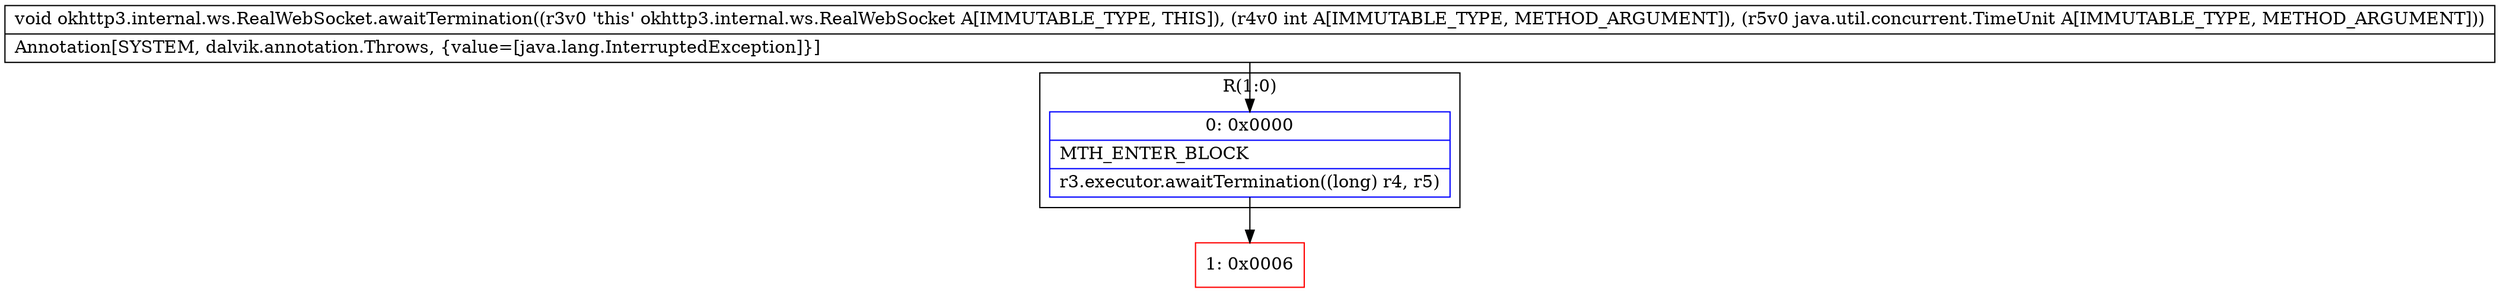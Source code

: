 digraph "CFG forokhttp3.internal.ws.RealWebSocket.awaitTermination(ILjava\/util\/concurrent\/TimeUnit;)V" {
subgraph cluster_Region_182512912 {
label = "R(1:0)";
node [shape=record,color=blue];
Node_0 [shape=record,label="{0\:\ 0x0000|MTH_ENTER_BLOCK\l|r3.executor.awaitTermination((long) r4, r5)\l}"];
}
Node_1 [shape=record,color=red,label="{1\:\ 0x0006}"];
MethodNode[shape=record,label="{void okhttp3.internal.ws.RealWebSocket.awaitTermination((r3v0 'this' okhttp3.internal.ws.RealWebSocket A[IMMUTABLE_TYPE, THIS]), (r4v0 int A[IMMUTABLE_TYPE, METHOD_ARGUMENT]), (r5v0 java.util.concurrent.TimeUnit A[IMMUTABLE_TYPE, METHOD_ARGUMENT]))  | Annotation[SYSTEM, dalvik.annotation.Throws, \{value=[java.lang.InterruptedException]\}]\l}"];
MethodNode -> Node_0;
Node_0 -> Node_1;
}

